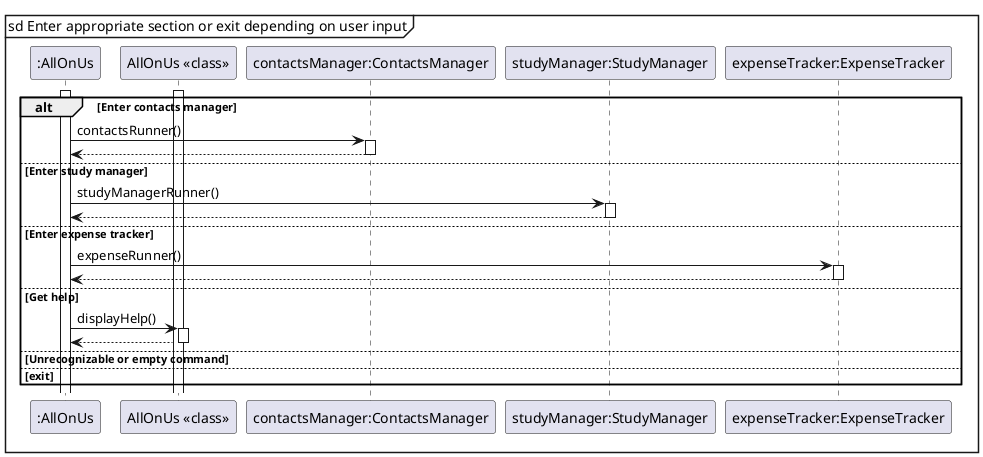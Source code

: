 @startuml
'https://plantuml.com/sequence-diagram

mainframe sd Enter appropriate section or exit depending on user input
activate ":AllOnUs"
activate "AllOnUs <<class>>"
alt Enter contacts manager
    ":AllOnUs" -> "contactsManager:ContactsManager" ++: contactsRunner()
    "contactsManager:ContactsManager" --> ":AllOnUs" --
else Enter study manager
    ":AllOnUs" -> "studyManager:StudyManager" ++: studyManagerRunner()
    "studyManager:StudyManager" --> ":AllOnUs" --
else Enter expense tracker
    ":AllOnUs" -> "expenseTracker:ExpenseTracker" ++: expenseRunner()
    "expenseTracker:ExpenseTracker" --> ":AllOnUs" --
else Get help
    ":AllOnUs" -> "AllOnUs <<class>>"++: displayHelp()
    "AllOnUs <<class>>" --> ":AllOnUs" --
else Unrecognizable or empty command

else exit

end
@enduml